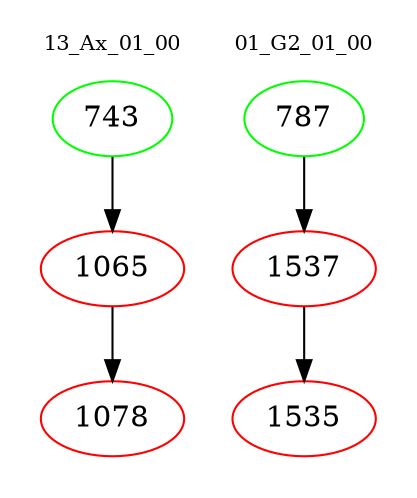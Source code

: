 digraph{
subgraph cluster_0 {
color = white
label = "13_Ax_01_00";
fontsize=10;
T0_743 [label="743", color="green"]
T0_743 -> T0_1065 [color="black"]
T0_1065 [label="1065", color="red"]
T0_1065 -> T0_1078 [color="black"]
T0_1078 [label="1078", color="red"]
}
subgraph cluster_1 {
color = white
label = "01_G2_01_00";
fontsize=10;
T1_787 [label="787", color="green"]
T1_787 -> T1_1537 [color="black"]
T1_1537 [label="1537", color="red"]
T1_1537 -> T1_1535 [color="black"]
T1_1535 [label="1535", color="red"]
}
}
